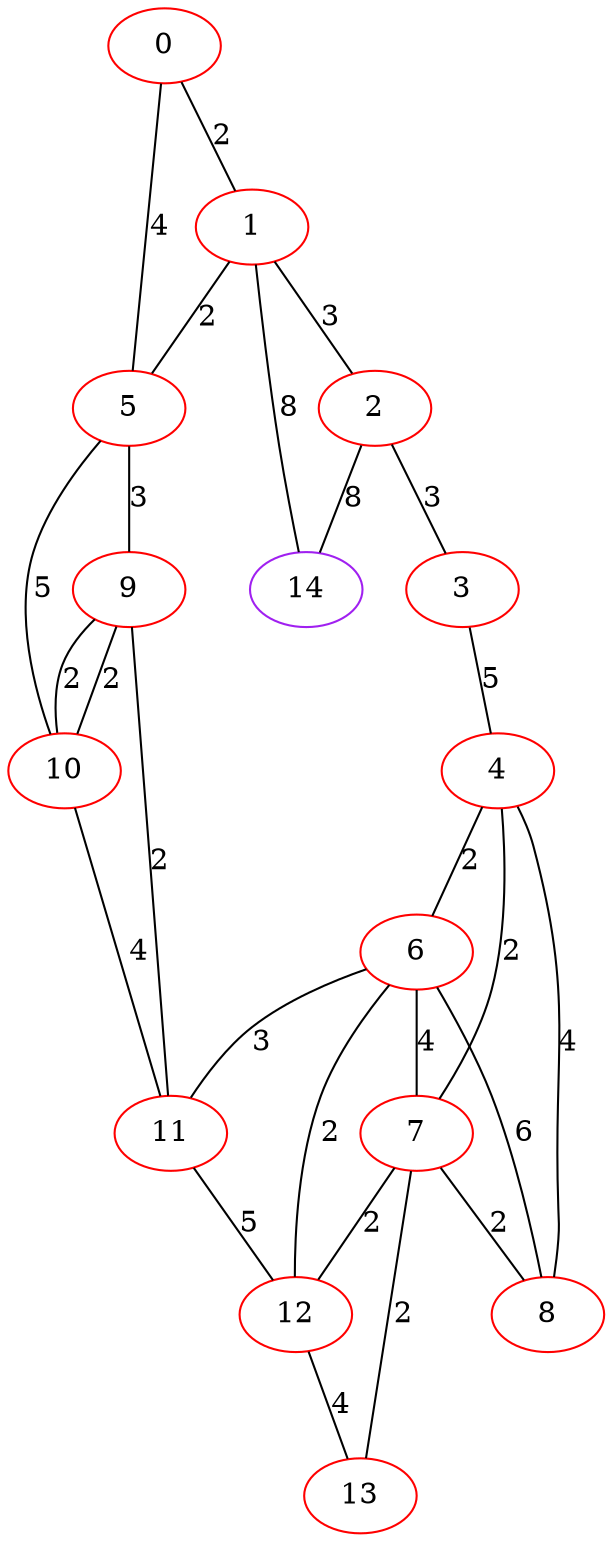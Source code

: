 graph "" {
0 [color=red, weight=1];
1 [color=red, weight=1];
2 [color=red, weight=1];
3 [color=red, weight=1];
4 [color=red, weight=1];
5 [color=red, weight=1];
6 [color=red, weight=1];
7 [color=red, weight=1];
8 [color=red, weight=1];
9 [color=red, weight=1];
10 [color=red, weight=1];
11 [color=red, weight=1];
12 [color=red, weight=1];
13 [color=red, weight=1];
14 [color=purple, weight=4];
0 -- 1  [key=0, label=2];
0 -- 5  [key=0, label=4];
1 -- 2  [key=0, label=3];
1 -- 5  [key=0, label=2];
1 -- 14  [key=0, label=8];
2 -- 3  [key=0, label=3];
2 -- 14  [key=0, label=8];
3 -- 4  [key=0, label=5];
4 -- 8  [key=0, label=4];
4 -- 6  [key=0, label=2];
4 -- 7  [key=0, label=2];
5 -- 10  [key=0, label=5];
5 -- 9  [key=0, label=3];
6 -- 8  [key=0, label=6];
6 -- 11  [key=0, label=3];
6 -- 12  [key=0, label=2];
6 -- 7  [key=0, label=4];
7 -- 8  [key=0, label=2];
7 -- 12  [key=0, label=2];
7 -- 13  [key=0, label=2];
9 -- 10  [key=0, label=2];
9 -- 10  [key=1, label=2];
9 -- 11  [key=0, label=2];
10 -- 11  [key=0, label=4];
11 -- 12  [key=0, label=5];
12 -- 13  [key=0, label=4];
}
